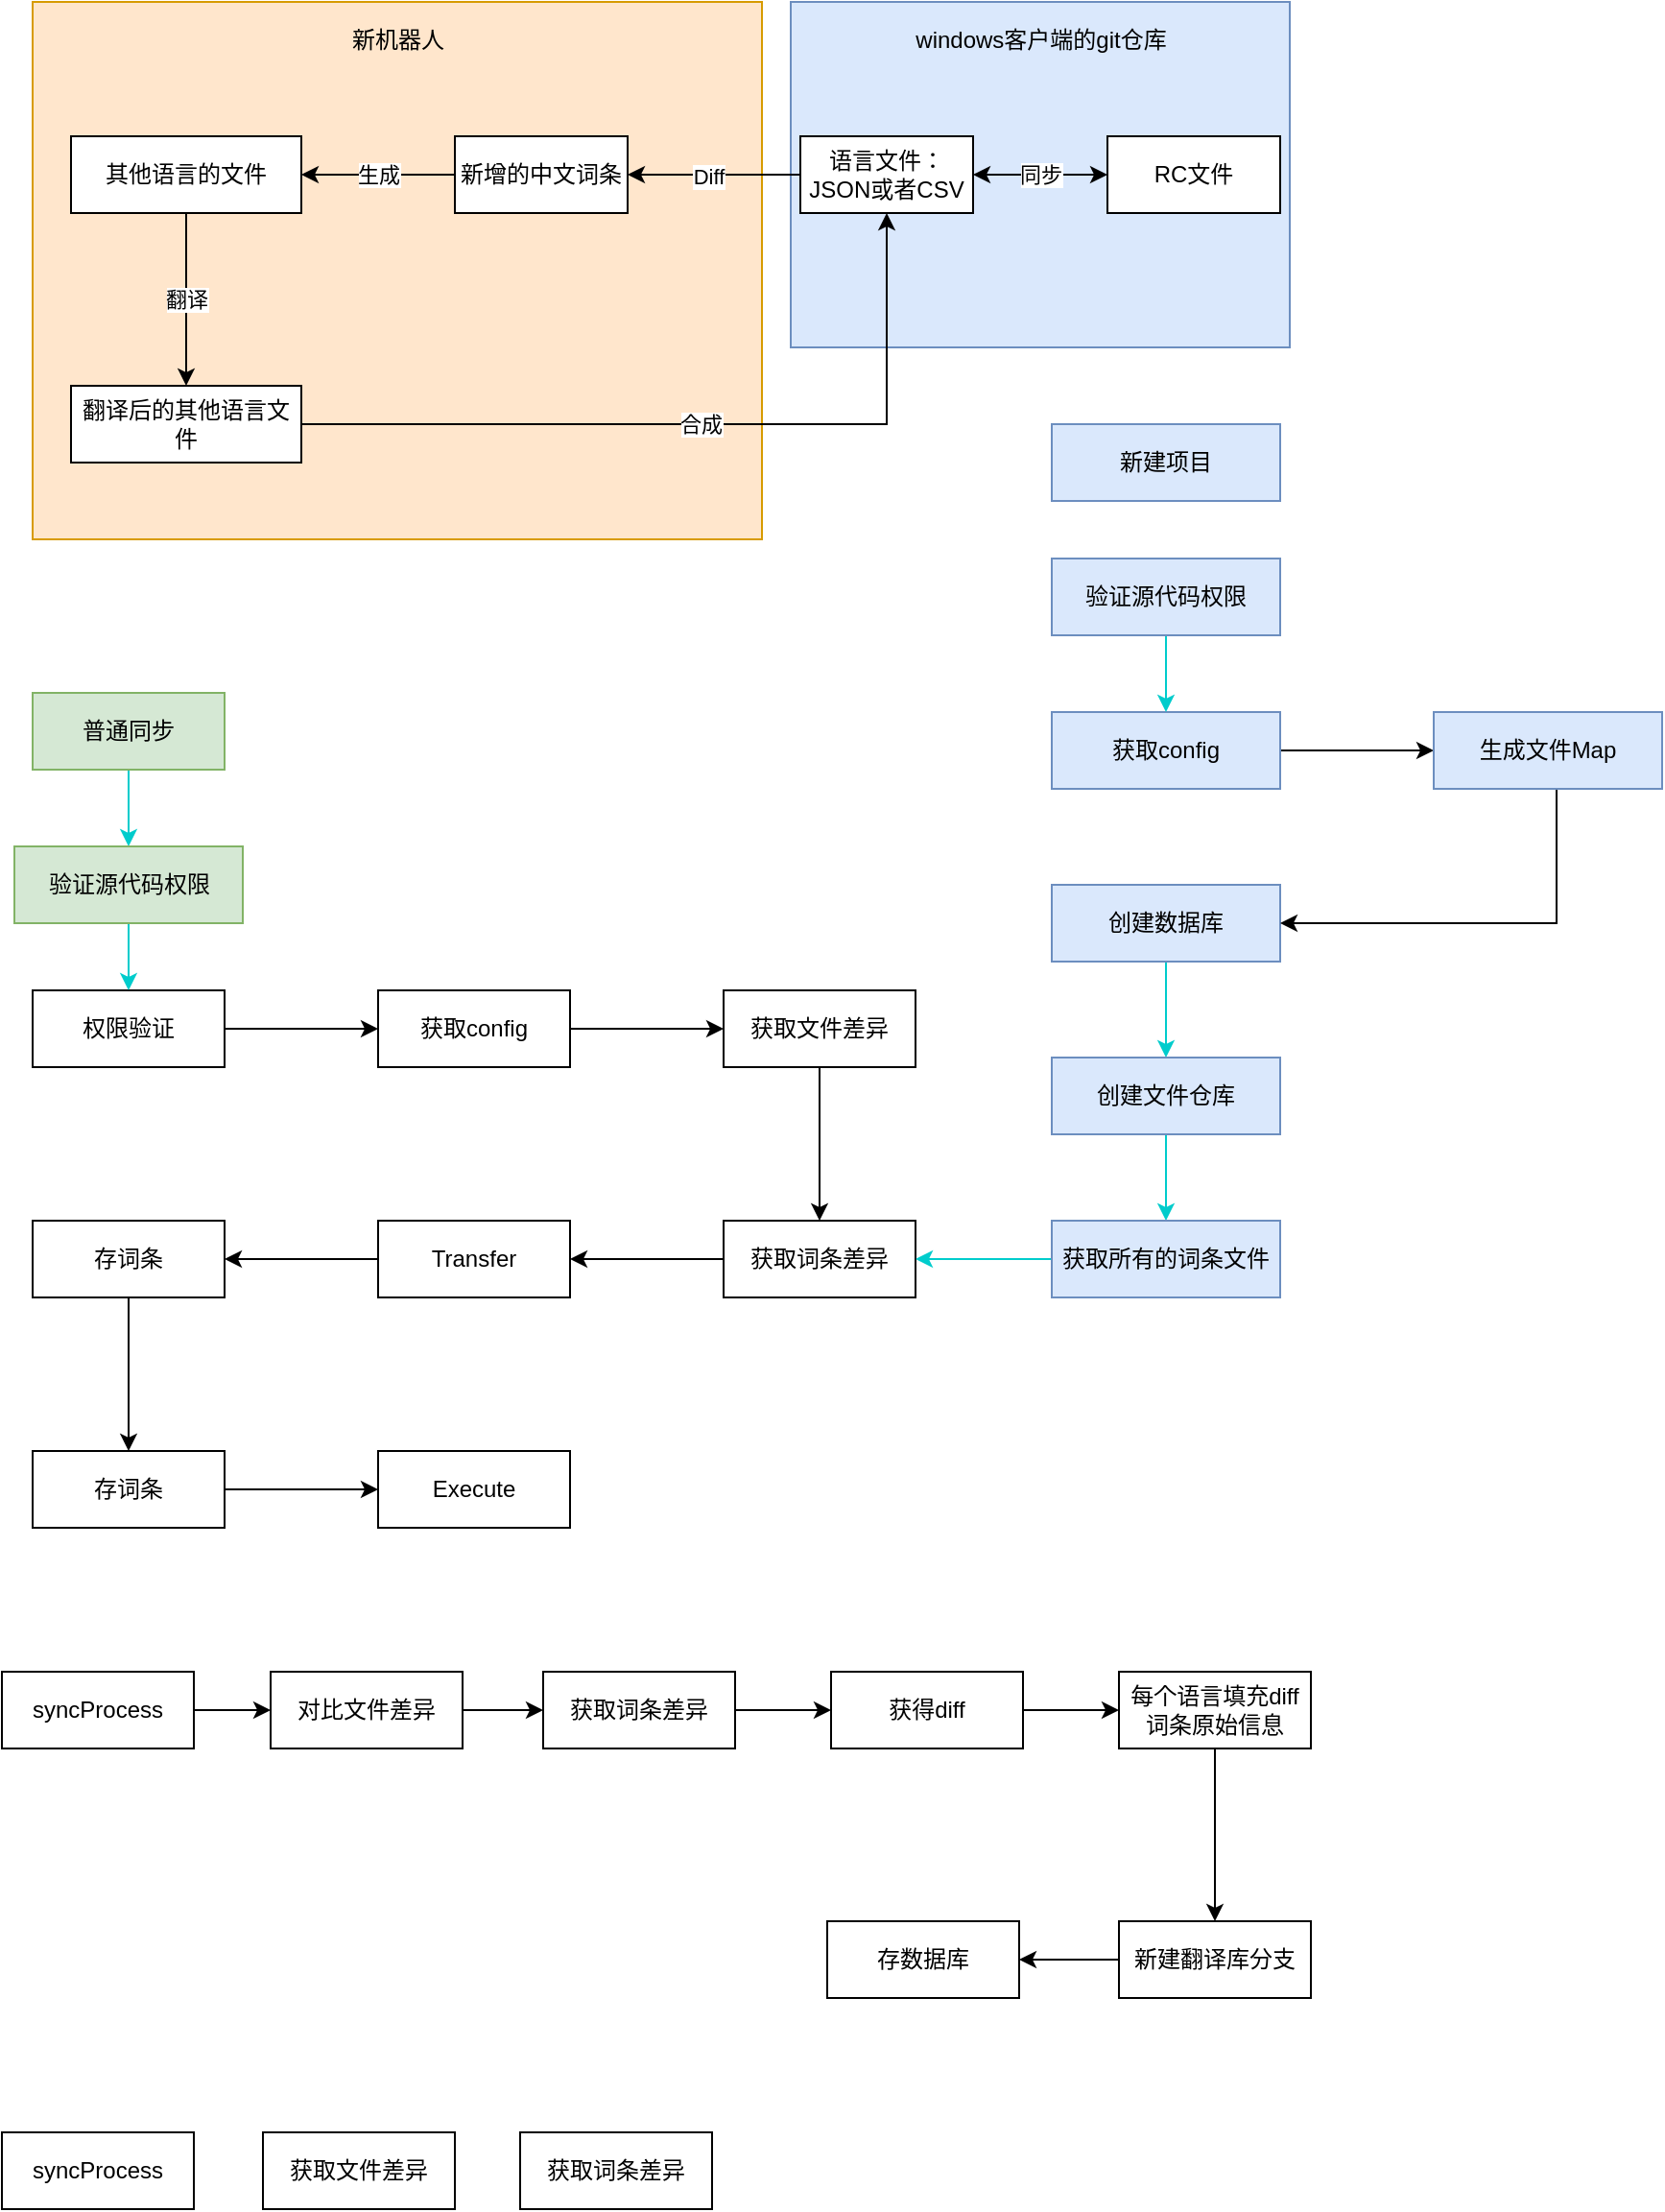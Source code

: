 <mxfile version="14.8.1" type="github">
  <diagram id="_5kOA_-sFVW7hUvhaa74" name="Page-1">
    <mxGraphModel dx="1293" dy="1072" grid="1" gridSize="10" guides="1" tooltips="1" connect="1" arrows="1" fold="1" page="1" pageScale="1" pageWidth="827" pageHeight="1169" math="0" shadow="0">
      <root>
        <mxCell id="0" />
        <mxCell id="1" parent="0" />
        <mxCell id="einLAa1ZtgtPpgHbPGez-20" value="" style="rounded=0;whiteSpace=wrap;html=1;fillColor=#ffe6cc;strokeColor=#d79b00;" parent="1" vertex="1">
          <mxGeometry x="86" y="70" width="380" height="280" as="geometry" />
        </mxCell>
        <mxCell id="einLAa1ZtgtPpgHbPGez-18" value="" style="rounded=0;whiteSpace=wrap;html=1;fillColor=#dae8fc;strokeColor=#6c8ebf;" parent="1" vertex="1">
          <mxGeometry x="481" y="70" width="260" height="180" as="geometry" />
        </mxCell>
        <mxCell id="einLAa1ZtgtPpgHbPGez-4" style="edgeStyle=orthogonalEdgeStyle;rounded=0;orthogonalLoop=1;jettySize=auto;html=1;startArrow=classic;startFill=1;entryX=0;entryY=0.5;entryDx=0;entryDy=0;endArrow=none;endFill=0;" parent="1" source="einLAa1ZtgtPpgHbPGez-2" target="einLAa1ZtgtPpgHbPGez-5" edge="1">
          <mxGeometry relative="1" as="geometry">
            <mxPoint x="196" y="160" as="targetPoint" />
          </mxGeometry>
        </mxCell>
        <mxCell id="einLAa1ZtgtPpgHbPGez-8" value="Diff" style="edgeLabel;html=1;align=center;verticalAlign=middle;resizable=0;points=[];" parent="einLAa1ZtgtPpgHbPGez-4" vertex="1" connectable="0">
          <mxGeometry x="-0.067" y="-1" relative="1" as="geometry">
            <mxPoint as="offset" />
          </mxGeometry>
        </mxCell>
        <mxCell id="einLAa1ZtgtPpgHbPGez-9" value="生成" style="edgeStyle=orthogonalEdgeStyle;rounded=0;orthogonalLoop=1;jettySize=auto;html=1;startArrow=none;startFill=0;endArrow=classic;endFill=1;entryX=1;entryY=0.5;entryDx=0;entryDy=0;" parent="1" source="einLAa1ZtgtPpgHbPGez-2" target="einLAa1ZtgtPpgHbPGez-10" edge="1">
          <mxGeometry relative="1" as="geometry">
            <mxPoint x="236" y="160" as="targetPoint" />
          </mxGeometry>
        </mxCell>
        <mxCell id="einLAa1ZtgtPpgHbPGez-2" value="新增的中文词条" style="rounded=0;whiteSpace=wrap;html=1;" parent="1" vertex="1">
          <mxGeometry x="306" y="140" width="90" height="40" as="geometry" />
        </mxCell>
        <mxCell id="einLAa1ZtgtPpgHbPGez-7" value="同步" style="edgeStyle=orthogonalEdgeStyle;rounded=0;orthogonalLoop=1;jettySize=auto;html=1;entryX=0;entryY=0.5;entryDx=0;entryDy=0;startArrow=classic;startFill=1;endArrow=classic;endFill=1;" parent="1" source="einLAa1ZtgtPpgHbPGez-5" target="einLAa1ZtgtPpgHbPGez-6" edge="1">
          <mxGeometry relative="1" as="geometry" />
        </mxCell>
        <mxCell id="einLAa1ZtgtPpgHbPGez-5" value="语言文件：JSON或者CSV" style="rounded=0;whiteSpace=wrap;html=1;" parent="1" vertex="1">
          <mxGeometry x="486" y="140" width="90" height="40" as="geometry" />
        </mxCell>
        <mxCell id="einLAa1ZtgtPpgHbPGez-6" value="RC文件" style="rounded=0;whiteSpace=wrap;html=1;" parent="1" vertex="1">
          <mxGeometry x="646" y="140" width="90" height="40" as="geometry" />
        </mxCell>
        <mxCell id="einLAa1ZtgtPpgHbPGez-15" value="翻译" style="edgeStyle=orthogonalEdgeStyle;rounded=0;orthogonalLoop=1;jettySize=auto;html=1;entryX=0.5;entryY=0;entryDx=0;entryDy=0;startArrow=none;startFill=0;endArrow=classic;endFill=1;" parent="1" source="einLAa1ZtgtPpgHbPGez-10" target="einLAa1ZtgtPpgHbPGez-14" edge="1">
          <mxGeometry relative="1" as="geometry" />
        </mxCell>
        <mxCell id="einLAa1ZtgtPpgHbPGez-10" value="其他语言的文件" style="rounded=0;whiteSpace=wrap;html=1;" parent="1" vertex="1">
          <mxGeometry x="106" y="140" width="120" height="40" as="geometry" />
        </mxCell>
        <mxCell id="einLAa1ZtgtPpgHbPGez-17" value="合成" style="edgeStyle=orthogonalEdgeStyle;rounded=0;orthogonalLoop=1;jettySize=auto;html=1;entryX=0.5;entryY=1;entryDx=0;entryDy=0;startArrow=none;startFill=0;endArrow=classic;endFill=1;" parent="1" source="einLAa1ZtgtPpgHbPGez-14" target="einLAa1ZtgtPpgHbPGez-5" edge="1">
          <mxGeometry relative="1" as="geometry" />
        </mxCell>
        <mxCell id="einLAa1ZtgtPpgHbPGez-14" value="翻译后的其他语言文件" style="rounded=0;whiteSpace=wrap;html=1;" parent="1" vertex="1">
          <mxGeometry x="106" y="270" width="120" height="40" as="geometry" />
        </mxCell>
        <mxCell id="einLAa1ZtgtPpgHbPGez-19" value="windows客户端的git仓库" style="text;html=1;align=center;verticalAlign=middle;resizable=0;points=[];autosize=1;" parent="1" vertex="1">
          <mxGeometry x="536" y="80" width="150" height="20" as="geometry" />
        </mxCell>
        <mxCell id="einLAa1ZtgtPpgHbPGez-21" value="新机器人" style="text;html=1;align=center;verticalAlign=middle;resizable=0;points=[];autosize=1;" parent="1" vertex="1">
          <mxGeometry x="246" y="80" width="60" height="20" as="geometry" />
        </mxCell>
        <mxCell id="VdJODkVTKO8mbciZtVFn-3" value="" style="edgeStyle=orthogonalEdgeStyle;rounded=0;orthogonalLoop=1;jettySize=auto;html=1;" parent="1" source="VdJODkVTKO8mbciZtVFn-1" target="VdJODkVTKO8mbciZtVFn-2" edge="1">
          <mxGeometry relative="1" as="geometry" />
        </mxCell>
        <mxCell id="VdJODkVTKO8mbciZtVFn-1" value="权限验证" style="rounded=0;whiteSpace=wrap;html=1;" parent="1" vertex="1">
          <mxGeometry x="86" y="585" width="100" height="40" as="geometry" />
        </mxCell>
        <mxCell id="VdJODkVTKO8mbciZtVFn-5" value="" style="edgeStyle=orthogonalEdgeStyle;rounded=0;orthogonalLoop=1;jettySize=auto;html=1;" parent="1" source="VdJODkVTKO8mbciZtVFn-2" target="VdJODkVTKO8mbciZtVFn-4" edge="1">
          <mxGeometry relative="1" as="geometry" />
        </mxCell>
        <mxCell id="VdJODkVTKO8mbciZtVFn-2" value="获取config" style="rounded=0;whiteSpace=wrap;html=1;" parent="1" vertex="1">
          <mxGeometry x="266" y="585" width="100" height="40" as="geometry" />
        </mxCell>
        <mxCell id="VdJODkVTKO8mbciZtVFn-7" value="" style="edgeStyle=orthogonalEdgeStyle;rounded=0;orthogonalLoop=1;jettySize=auto;html=1;" parent="1" source="VdJODkVTKO8mbciZtVFn-4" target="VdJODkVTKO8mbciZtVFn-6" edge="1">
          <mxGeometry relative="1" as="geometry" />
        </mxCell>
        <mxCell id="VdJODkVTKO8mbciZtVFn-4" value="获取文件差异" style="rounded=0;whiteSpace=wrap;html=1;" parent="1" vertex="1">
          <mxGeometry x="446" y="585" width="100" height="40" as="geometry" />
        </mxCell>
        <mxCell id="VdJODkVTKO8mbciZtVFn-9" value="" style="edgeStyle=orthogonalEdgeStyle;rounded=0;orthogonalLoop=1;jettySize=auto;html=1;" parent="1" source="VdJODkVTKO8mbciZtVFn-6" target="VdJODkVTKO8mbciZtVFn-8" edge="1">
          <mxGeometry relative="1" as="geometry" />
        </mxCell>
        <mxCell id="VdJODkVTKO8mbciZtVFn-6" value="获取词条差异" style="rounded=0;whiteSpace=wrap;html=1;" parent="1" vertex="1">
          <mxGeometry x="446" y="705" width="100" height="40" as="geometry" />
        </mxCell>
        <mxCell id="VdJODkVTKO8mbciZtVFn-11" value="" style="edgeStyle=orthogonalEdgeStyle;rounded=0;orthogonalLoop=1;jettySize=auto;html=1;" parent="1" source="VdJODkVTKO8mbciZtVFn-8" target="VdJODkVTKO8mbciZtVFn-10" edge="1">
          <mxGeometry relative="1" as="geometry" />
        </mxCell>
        <mxCell id="VdJODkVTKO8mbciZtVFn-8" value="Transfer" style="rounded=0;whiteSpace=wrap;html=1;" parent="1" vertex="1">
          <mxGeometry x="266" y="705" width="100" height="40" as="geometry" />
        </mxCell>
        <mxCell id="VdJODkVTKO8mbciZtVFn-13" value="" style="edgeStyle=orthogonalEdgeStyle;rounded=0;orthogonalLoop=1;jettySize=auto;html=1;" parent="1" source="VdJODkVTKO8mbciZtVFn-10" target="VdJODkVTKO8mbciZtVFn-12" edge="1">
          <mxGeometry relative="1" as="geometry" />
        </mxCell>
        <mxCell id="VdJODkVTKO8mbciZtVFn-10" value="存词条" style="rounded=0;whiteSpace=wrap;html=1;" parent="1" vertex="1">
          <mxGeometry x="86" y="705" width="100" height="40" as="geometry" />
        </mxCell>
        <mxCell id="VdJODkVTKO8mbciZtVFn-15" value="" style="edgeStyle=orthogonalEdgeStyle;rounded=0;orthogonalLoop=1;jettySize=auto;html=1;" parent="1" source="VdJODkVTKO8mbciZtVFn-12" target="VdJODkVTKO8mbciZtVFn-14" edge="1">
          <mxGeometry relative="1" as="geometry" />
        </mxCell>
        <mxCell id="VdJODkVTKO8mbciZtVFn-12" value="存词条" style="rounded=0;whiteSpace=wrap;html=1;" parent="1" vertex="1">
          <mxGeometry x="86" y="825" width="100" height="40" as="geometry" />
        </mxCell>
        <mxCell id="VdJODkVTKO8mbciZtVFn-14" value="Execute" style="rounded=0;whiteSpace=wrap;html=1;" parent="1" vertex="1">
          <mxGeometry x="266" y="825" width="100" height="40" as="geometry" />
        </mxCell>
        <mxCell id="izFIkkFSyy4CfhoRgqBm-2" value="" style="edgeStyle=orthogonalEdgeStyle;rounded=0;orthogonalLoop=1;jettySize=auto;html=1;" edge="1" parent="1" source="VdJODkVTKO8mbciZtVFn-17" target="izFIkkFSyy4CfhoRgqBm-1">
          <mxGeometry relative="1" as="geometry" />
        </mxCell>
        <mxCell id="VdJODkVTKO8mbciZtVFn-17" value="获取config" style="rounded=0;whiteSpace=wrap;html=1;fillColor=#dae8fc;strokeColor=#6c8ebf;" parent="1" vertex="1">
          <mxGeometry x="617" y="440" width="119" height="40" as="geometry" />
        </mxCell>
        <mxCell id="VdJODkVTKO8mbciZtVFn-24" value="" style="edgeStyle=orthogonalEdgeStyle;rounded=0;orthogonalLoop=1;jettySize=auto;html=1;strokeColor=#00CCCC;" parent="1" source="VdJODkVTKO8mbciZtVFn-21" target="VdJODkVTKO8mbciZtVFn-23" edge="1">
          <mxGeometry relative="1" as="geometry" />
        </mxCell>
        <mxCell id="VdJODkVTKO8mbciZtVFn-21" value="创建数据库" style="rounded=0;whiteSpace=wrap;html=1;fillColor=#dae8fc;strokeColor=#6c8ebf;" parent="1" vertex="1">
          <mxGeometry x="617" y="530" width="119" height="40" as="geometry" />
        </mxCell>
        <mxCell id="VdJODkVTKO8mbciZtVFn-26" value="" style="edgeStyle=orthogonalEdgeStyle;rounded=0;orthogonalLoop=1;jettySize=auto;html=1;strokeColor=#00CCCC;" parent="1" source="VdJODkVTKO8mbciZtVFn-23" target="VdJODkVTKO8mbciZtVFn-25" edge="1">
          <mxGeometry relative="1" as="geometry" />
        </mxCell>
        <mxCell id="VdJODkVTKO8mbciZtVFn-23" value="创建文件仓库" style="rounded=0;whiteSpace=wrap;html=1;fillColor=#dae8fc;strokeColor=#6c8ebf;" parent="1" vertex="1">
          <mxGeometry x="617" y="620" width="119" height="40" as="geometry" />
        </mxCell>
        <mxCell id="VdJODkVTKO8mbciZtVFn-27" style="edgeStyle=orthogonalEdgeStyle;rounded=0;orthogonalLoop=1;jettySize=auto;html=1;entryX=1;entryY=0.5;entryDx=0;entryDy=0;strokeColor=#00CCCC;" parent="1" source="VdJODkVTKO8mbciZtVFn-25" target="VdJODkVTKO8mbciZtVFn-6" edge="1">
          <mxGeometry relative="1" as="geometry" />
        </mxCell>
        <mxCell id="VdJODkVTKO8mbciZtVFn-25" value="获取所有的词条文件" style="rounded=0;whiteSpace=wrap;html=1;fillColor=#dae8fc;strokeColor=#6c8ebf;" parent="1" vertex="1">
          <mxGeometry x="617" y="705" width="119" height="40" as="geometry" />
        </mxCell>
        <mxCell id="VdJODkVTKO8mbciZtVFn-30" style="edgeStyle=orthogonalEdgeStyle;rounded=0;orthogonalLoop=1;jettySize=auto;html=1;entryX=0.5;entryY=0;entryDx=0;entryDy=0;strokeColor=#00CCCC;" parent="1" source="VdJODkVTKO8mbciZtVFn-29" target="VdJODkVTKO8mbciZtVFn-17" edge="1">
          <mxGeometry relative="1" as="geometry" />
        </mxCell>
        <mxCell id="VdJODkVTKO8mbciZtVFn-29" value="验证源代码权限" style="rounded=0;whiteSpace=wrap;html=1;fillColor=#dae8fc;strokeColor=#6c8ebf;" parent="1" vertex="1">
          <mxGeometry x="617" y="360" width="119" height="40" as="geometry" />
        </mxCell>
        <mxCell id="VdJODkVTKO8mbciZtVFn-31" value="新建项目" style="rounded=0;whiteSpace=wrap;html=1;fillColor=#dae8fc;strokeColor=#6c8ebf;" parent="1" vertex="1">
          <mxGeometry x="617" y="290" width="119" height="40" as="geometry" />
        </mxCell>
        <mxCell id="VdJODkVTKO8mbciZtVFn-34" value="" style="edgeStyle=orthogonalEdgeStyle;rounded=0;orthogonalLoop=1;jettySize=auto;html=1;strokeColor=#00CCCC;" parent="1" source="VdJODkVTKO8mbciZtVFn-32" target="VdJODkVTKO8mbciZtVFn-33" edge="1">
          <mxGeometry relative="1" as="geometry">
            <Array as="points">
              <mxPoint x="136" y="500" />
              <mxPoint x="136" y="500" />
            </Array>
          </mxGeometry>
        </mxCell>
        <mxCell id="VdJODkVTKO8mbciZtVFn-32" value="普通同步" style="rounded=0;whiteSpace=wrap;html=1;fillColor=#d5e8d4;strokeColor=#82b366;" parent="1" vertex="1">
          <mxGeometry x="86" y="430" width="100" height="40" as="geometry" />
        </mxCell>
        <mxCell id="VdJODkVTKO8mbciZtVFn-35" style="edgeStyle=orthogonalEdgeStyle;rounded=0;orthogonalLoop=1;jettySize=auto;html=1;entryX=0.5;entryY=0;entryDx=0;entryDy=0;strokeColor=#00CCCC;" parent="1" source="VdJODkVTKO8mbciZtVFn-33" target="VdJODkVTKO8mbciZtVFn-1" edge="1">
          <mxGeometry relative="1" as="geometry" />
        </mxCell>
        <mxCell id="VdJODkVTKO8mbciZtVFn-33" value="验证源代码权限" style="rounded=0;whiteSpace=wrap;html=1;fillColor=#d5e8d4;strokeColor=#82b366;" parent="1" vertex="1">
          <mxGeometry x="76.5" y="510" width="119" height="40" as="geometry" />
        </mxCell>
        <mxCell id="VdJODkVTKO8mbciZtVFn-46" style="edgeStyle=orthogonalEdgeStyle;rounded=0;orthogonalLoop=1;jettySize=auto;html=1;entryX=0;entryY=0.5;entryDx=0;entryDy=0;strokeColor=#000000;" parent="1" source="VdJODkVTKO8mbciZtVFn-36" target="VdJODkVTKO8mbciZtVFn-37" edge="1">
          <mxGeometry relative="1" as="geometry" />
        </mxCell>
        <mxCell id="VdJODkVTKO8mbciZtVFn-36" value="对比文件差异" style="rounded=0;whiteSpace=wrap;html=1;" parent="1" vertex="1">
          <mxGeometry x="210" y="940" width="100" height="40" as="geometry" />
        </mxCell>
        <mxCell id="VdJODkVTKO8mbciZtVFn-47" style="edgeStyle=orthogonalEdgeStyle;rounded=0;orthogonalLoop=1;jettySize=auto;html=1;strokeColor=#000000;" parent="1" source="VdJODkVTKO8mbciZtVFn-37" target="VdJODkVTKO8mbciZtVFn-38" edge="1">
          <mxGeometry relative="1" as="geometry" />
        </mxCell>
        <mxCell id="VdJODkVTKO8mbciZtVFn-37" value="获取词条差异" style="rounded=0;whiteSpace=wrap;html=1;" parent="1" vertex="1">
          <mxGeometry x="352" y="940" width="100" height="40" as="geometry" />
        </mxCell>
        <mxCell id="VdJODkVTKO8mbciZtVFn-48" style="edgeStyle=orthogonalEdgeStyle;rounded=0;orthogonalLoop=1;jettySize=auto;html=1;entryX=0;entryY=0.5;entryDx=0;entryDy=0;strokeColor=#000000;" parent="1" source="VdJODkVTKO8mbciZtVFn-38" target="VdJODkVTKO8mbciZtVFn-39" edge="1">
          <mxGeometry relative="1" as="geometry" />
        </mxCell>
        <mxCell id="VdJODkVTKO8mbciZtVFn-38" value="获得diff" style="rounded=0;whiteSpace=wrap;html=1;" parent="1" vertex="1">
          <mxGeometry x="502" y="940" width="100" height="40" as="geometry" />
        </mxCell>
        <mxCell id="VdJODkVTKO8mbciZtVFn-49" style="edgeStyle=orthogonalEdgeStyle;rounded=0;orthogonalLoop=1;jettySize=auto;html=1;entryX=0.5;entryY=0;entryDx=0;entryDy=0;strokeColor=#000000;" parent="1" source="VdJODkVTKO8mbciZtVFn-39" target="VdJODkVTKO8mbciZtVFn-40" edge="1">
          <mxGeometry relative="1" as="geometry" />
        </mxCell>
        <mxCell id="VdJODkVTKO8mbciZtVFn-39" value="每个语言填充diff词条原始信息" style="rounded=0;whiteSpace=wrap;html=1;" parent="1" vertex="1">
          <mxGeometry x="652" y="940" width="100" height="40" as="geometry" />
        </mxCell>
        <mxCell id="VdJODkVTKO8mbciZtVFn-50" style="edgeStyle=orthogonalEdgeStyle;rounded=0;orthogonalLoop=1;jettySize=auto;html=1;entryX=1;entryY=0.5;entryDx=0;entryDy=0;strokeColor=#000000;" parent="1" source="VdJODkVTKO8mbciZtVFn-40" target="VdJODkVTKO8mbciZtVFn-43" edge="1">
          <mxGeometry relative="1" as="geometry" />
        </mxCell>
        <mxCell id="VdJODkVTKO8mbciZtVFn-40" value="新建翻译库分支" style="rounded=0;whiteSpace=wrap;html=1;" parent="1" vertex="1">
          <mxGeometry x="652" y="1070" width="100" height="40" as="geometry" />
        </mxCell>
        <mxCell id="VdJODkVTKO8mbciZtVFn-44" style="edgeStyle=orthogonalEdgeStyle;rounded=0;orthogonalLoop=1;jettySize=auto;html=1;entryX=0;entryY=0.5;entryDx=0;entryDy=0;" parent="1" source="VdJODkVTKO8mbciZtVFn-41" target="VdJODkVTKO8mbciZtVFn-36" edge="1">
          <mxGeometry relative="1" as="geometry" />
        </mxCell>
        <mxCell id="VdJODkVTKO8mbciZtVFn-41" value="syncProcess" style="rounded=0;whiteSpace=wrap;html=1;" parent="1" vertex="1">
          <mxGeometry x="70" y="940" width="100" height="40" as="geometry" />
        </mxCell>
        <mxCell id="VdJODkVTKO8mbciZtVFn-43" value="存数据库" style="rounded=0;whiteSpace=wrap;html=1;" parent="1" vertex="1">
          <mxGeometry x="500" y="1070" width="100" height="40" as="geometry" />
        </mxCell>
        <mxCell id="VdJODkVTKO8mbciZtVFn-51" value="syncProcess" style="rounded=0;whiteSpace=wrap;html=1;" parent="1" vertex="1">
          <mxGeometry x="70" y="1180" width="100" height="40" as="geometry" />
        </mxCell>
        <mxCell id="VdJODkVTKO8mbciZtVFn-52" value="获取文件差异" style="rounded=0;whiteSpace=wrap;html=1;" parent="1" vertex="1">
          <mxGeometry x="206" y="1180" width="100" height="40" as="geometry" />
        </mxCell>
        <mxCell id="VdJODkVTKO8mbciZtVFn-53" value="获取词条差异" style="rounded=0;whiteSpace=wrap;html=1;" parent="1" vertex="1">
          <mxGeometry x="340" y="1180" width="100" height="40" as="geometry" />
        </mxCell>
        <mxCell id="izFIkkFSyy4CfhoRgqBm-4" style="edgeStyle=orthogonalEdgeStyle;rounded=0;orthogonalLoop=1;jettySize=auto;html=1;entryX=1;entryY=0.5;entryDx=0;entryDy=0;" edge="1" parent="1" source="izFIkkFSyy4CfhoRgqBm-1" target="VdJODkVTKO8mbciZtVFn-21">
          <mxGeometry relative="1" as="geometry">
            <Array as="points">
              <mxPoint x="880" y="550" />
            </Array>
          </mxGeometry>
        </mxCell>
        <mxCell id="izFIkkFSyy4CfhoRgqBm-1" value="生成文件Map" style="rounded=0;whiteSpace=wrap;html=1;fillColor=#dae8fc;strokeColor=#6c8ebf;" vertex="1" parent="1">
          <mxGeometry x="816" y="440" width="119" height="40" as="geometry" />
        </mxCell>
      </root>
    </mxGraphModel>
  </diagram>
</mxfile>
